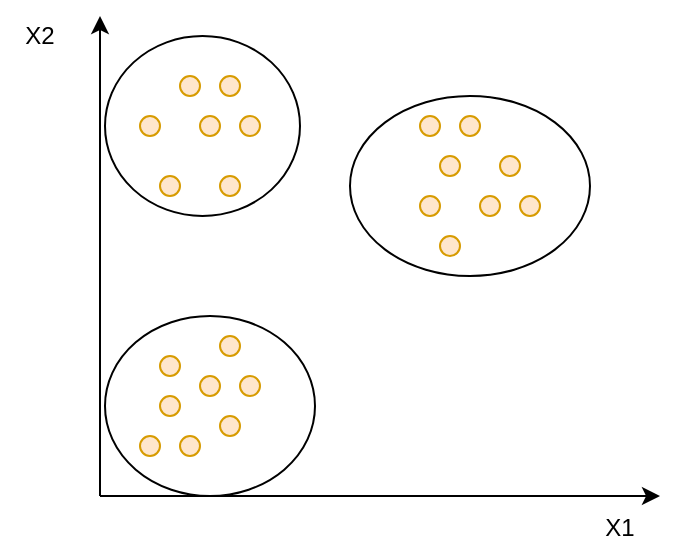 <mxfile version="14.1.7" type="device"><diagram id="3WcWjy47urmsiQIDuZMX" name="Page-1"><mxGraphModel dx="825" dy="462" grid="1" gridSize="10" guides="1" tooltips="1" connect="1" arrows="1" fold="1" page="1" pageScale="1" pageWidth="827" pageHeight="1169" math="0" shadow="0"><root><mxCell id="0"/><mxCell id="1" parent="0"/><mxCell id="7B-s6UZhB0YxpQ5u83Nc-1" value="" style="group" vertex="1" connectable="0" parent="1"><mxGeometry x="70" y="80" width="330" height="266" as="geometry"/></mxCell><mxCell id="7B-s6UZhB0YxpQ5u83Nc-73" value="" style="ellipse;whiteSpace=wrap;html=1;fontStyle=1" vertex="1" parent="7B-s6UZhB0YxpQ5u83Nc-1"><mxGeometry x="52.5" y="10" width="97.5" height="90" as="geometry"/></mxCell><mxCell id="7B-s6UZhB0YxpQ5u83Nc-72" value="" style="ellipse;whiteSpace=wrap;html=1;" vertex="1" parent="7B-s6UZhB0YxpQ5u83Nc-1"><mxGeometry x="52.5" y="150" width="105" height="90" as="geometry"/></mxCell><mxCell id="7B-s6UZhB0YxpQ5u83Nc-42" value="" style="ellipse;whiteSpace=wrap;html=1;" vertex="1" parent="7B-s6UZhB0YxpQ5u83Nc-1"><mxGeometry x="175" y="40" width="120" height="90" as="geometry"/></mxCell><mxCell id="7B-s6UZhB0YxpQ5u83Nc-2" value="X1" style="text;html=1;strokeColor=none;fillColor=none;align=center;verticalAlign=middle;whiteSpace=wrap;rounded=0;" vertex="1" parent="7B-s6UZhB0YxpQ5u83Nc-1"><mxGeometry x="290" y="246" width="40" height="20" as="geometry"/></mxCell><mxCell id="7B-s6UZhB0YxpQ5u83Nc-3" value="X2" style="text;html=1;strokeColor=none;fillColor=none;align=center;verticalAlign=middle;whiteSpace=wrap;rounded=0;" vertex="1" parent="7B-s6UZhB0YxpQ5u83Nc-1"><mxGeometry width="40" height="20" as="geometry"/></mxCell><mxCell id="7B-s6UZhB0YxpQ5u83Nc-4" value="" style="endArrow=classic;html=1;" edge="1" parent="7B-s6UZhB0YxpQ5u83Nc-1"><mxGeometry width="50" height="50" relative="1" as="geometry"><mxPoint x="50" y="240" as="sourcePoint"/><mxPoint x="50" as="targetPoint"/></mxGeometry></mxCell><mxCell id="7B-s6UZhB0YxpQ5u83Nc-5" value="" style="endArrow=classic;html=1;" edge="1" parent="7B-s6UZhB0YxpQ5u83Nc-1"><mxGeometry width="50" height="50" relative="1" as="geometry"><mxPoint x="50" y="240" as="sourcePoint"/><mxPoint x="330" y="240" as="targetPoint"/></mxGeometry></mxCell><mxCell id="7B-s6UZhB0YxpQ5u83Nc-18" value="" style="ellipse;whiteSpace=wrap;html=1;aspect=fixed;fillColor=#ffe6cc;strokeColor=#d79b00;" vertex="1" parent="7B-s6UZhB0YxpQ5u83Nc-1"><mxGeometry x="110" y="30" width="10" height="10" as="geometry"/></mxCell><mxCell id="7B-s6UZhB0YxpQ5u83Nc-19" value="" style="ellipse;whiteSpace=wrap;html=1;aspect=fixed;fillColor=#ffe6cc;strokeColor=#d79b00;" vertex="1" parent="7B-s6UZhB0YxpQ5u83Nc-1"><mxGeometry x="100" y="50" width="10" height="10" as="geometry"/></mxCell><mxCell id="7B-s6UZhB0YxpQ5u83Nc-20" value="" style="ellipse;whiteSpace=wrap;html=1;aspect=fixed;fillColor=#ffe6cc;strokeColor=#d79b00;" vertex="1" parent="7B-s6UZhB0YxpQ5u83Nc-1"><mxGeometry x="90" y="30" width="10" height="10" as="geometry"/></mxCell><mxCell id="7B-s6UZhB0YxpQ5u83Nc-21" value="" style="ellipse;whiteSpace=wrap;html=1;aspect=fixed;fillColor=#ffe6cc;strokeColor=#d79b00;" vertex="1" parent="7B-s6UZhB0YxpQ5u83Nc-1"><mxGeometry x="120" y="50" width="10" height="10" as="geometry"/></mxCell><mxCell id="7B-s6UZhB0YxpQ5u83Nc-22" value="" style="ellipse;whiteSpace=wrap;html=1;aspect=fixed;fillColor=#ffe6cc;strokeColor=#d79b00;" vertex="1" parent="7B-s6UZhB0YxpQ5u83Nc-1"><mxGeometry x="70" y="50" width="10" height="10" as="geometry"/></mxCell><mxCell id="7B-s6UZhB0YxpQ5u83Nc-23" value="" style="ellipse;whiteSpace=wrap;html=1;aspect=fixed;fillColor=#ffe6cc;strokeColor=#d79b00;" vertex="1" parent="7B-s6UZhB0YxpQ5u83Nc-1"><mxGeometry x="80" y="80" width="10" height="10" as="geometry"/></mxCell><mxCell id="7B-s6UZhB0YxpQ5u83Nc-24" value="" style="ellipse;whiteSpace=wrap;html=1;aspect=fixed;fillColor=#ffe6cc;strokeColor=#d79b00;" vertex="1" parent="7B-s6UZhB0YxpQ5u83Nc-1"><mxGeometry x="110" y="80" width="10" height="10" as="geometry"/></mxCell><mxCell id="7B-s6UZhB0YxpQ5u83Nc-25" value="" style="ellipse;whiteSpace=wrap;html=1;aspect=fixed;fillColor=#ffe6cc;strokeColor=#d79b00;" vertex="1" parent="7B-s6UZhB0YxpQ5u83Nc-1"><mxGeometry x="80" y="170" width="10" height="10" as="geometry"/></mxCell><mxCell id="7B-s6UZhB0YxpQ5u83Nc-26" value="" style="ellipse;whiteSpace=wrap;html=1;aspect=fixed;fillColor=#ffe6cc;strokeColor=#d79b00;" vertex="1" parent="7B-s6UZhB0YxpQ5u83Nc-1"><mxGeometry x="70" y="210" width="10" height="10" as="geometry"/></mxCell><mxCell id="7B-s6UZhB0YxpQ5u83Nc-27" value="" style="ellipse;whiteSpace=wrap;html=1;aspect=fixed;fillColor=#ffe6cc;strokeColor=#d79b00;" vertex="1" parent="7B-s6UZhB0YxpQ5u83Nc-1"><mxGeometry x="80" y="190" width="10" height="10" as="geometry"/></mxCell><mxCell id="7B-s6UZhB0YxpQ5u83Nc-28" value="" style="ellipse;whiteSpace=wrap;html=1;aspect=fixed;fillColor=#ffe6cc;strokeColor=#d79b00;" vertex="1" parent="7B-s6UZhB0YxpQ5u83Nc-1"><mxGeometry x="100" y="180" width="10" height="10" as="geometry"/></mxCell><mxCell id="7B-s6UZhB0YxpQ5u83Nc-29" value="" style="ellipse;whiteSpace=wrap;html=1;aspect=fixed;fillColor=#ffe6cc;strokeColor=#d79b00;" vertex="1" parent="7B-s6UZhB0YxpQ5u83Nc-1"><mxGeometry x="90" y="210" width="10" height="10" as="geometry"/></mxCell><mxCell id="7B-s6UZhB0YxpQ5u83Nc-31" value="" style="ellipse;whiteSpace=wrap;html=1;aspect=fixed;fillColor=#ffe6cc;strokeColor=#d79b00;" vertex="1" parent="7B-s6UZhB0YxpQ5u83Nc-1"><mxGeometry x="210" y="50" width="10" height="10" as="geometry"/></mxCell><mxCell id="7B-s6UZhB0YxpQ5u83Nc-32" value="" style="ellipse;whiteSpace=wrap;html=1;aspect=fixed;fillColor=#ffe6cc;strokeColor=#d79b00;" vertex="1" parent="7B-s6UZhB0YxpQ5u83Nc-1"><mxGeometry x="230" y="50" width="10" height="10" as="geometry"/></mxCell><mxCell id="7B-s6UZhB0YxpQ5u83Nc-33" value="" style="ellipse;whiteSpace=wrap;html=1;aspect=fixed;fillColor=#ffe6cc;strokeColor=#d79b00;" vertex="1" parent="7B-s6UZhB0YxpQ5u83Nc-1"><mxGeometry x="220" y="70" width="10" height="10" as="geometry"/></mxCell><mxCell id="7B-s6UZhB0YxpQ5u83Nc-34" value="" style="ellipse;whiteSpace=wrap;html=1;aspect=fixed;fillColor=#ffe6cc;strokeColor=#d79b00;" vertex="1" parent="7B-s6UZhB0YxpQ5u83Nc-1"><mxGeometry x="210" y="90" width="10" height="10" as="geometry"/></mxCell><mxCell id="7B-s6UZhB0YxpQ5u83Nc-35" value="" style="ellipse;whiteSpace=wrap;html=1;aspect=fixed;fillColor=#ffe6cc;strokeColor=#d79b00;" vertex="1" parent="7B-s6UZhB0YxpQ5u83Nc-1"><mxGeometry x="250" y="70" width="10" height="10" as="geometry"/></mxCell><mxCell id="7B-s6UZhB0YxpQ5u83Nc-36" value="" style="ellipse;whiteSpace=wrap;html=1;aspect=fixed;fillColor=#ffe6cc;strokeColor=#d79b00;" vertex="1" parent="7B-s6UZhB0YxpQ5u83Nc-1"><mxGeometry x="240" y="90" width="10" height="10" as="geometry"/></mxCell><mxCell id="7B-s6UZhB0YxpQ5u83Nc-37" value="" style="ellipse;whiteSpace=wrap;html=1;aspect=fixed;fillColor=#ffe6cc;strokeColor=#d79b00;" vertex="1" parent="7B-s6UZhB0YxpQ5u83Nc-1"><mxGeometry x="110" y="200" width="10" height="10" as="geometry"/></mxCell><mxCell id="7B-s6UZhB0YxpQ5u83Nc-38" value="" style="ellipse;whiteSpace=wrap;html=1;aspect=fixed;fillColor=#ffe6cc;strokeColor=#d79b00;" vertex="1" parent="7B-s6UZhB0YxpQ5u83Nc-1"><mxGeometry x="110" y="160" width="10" height="10" as="geometry"/></mxCell><mxCell id="7B-s6UZhB0YxpQ5u83Nc-39" value="" style="ellipse;whiteSpace=wrap;html=1;aspect=fixed;fillColor=#ffe6cc;strokeColor=#d79b00;" vertex="1" parent="7B-s6UZhB0YxpQ5u83Nc-1"><mxGeometry x="120" y="180" width="10" height="10" as="geometry"/></mxCell><mxCell id="7B-s6UZhB0YxpQ5u83Nc-40" value="" style="ellipse;whiteSpace=wrap;html=1;aspect=fixed;fillColor=#ffe6cc;strokeColor=#d79b00;" vertex="1" parent="7B-s6UZhB0YxpQ5u83Nc-1"><mxGeometry x="220" y="110" width="10" height="10" as="geometry"/></mxCell><mxCell id="7B-s6UZhB0YxpQ5u83Nc-41" value="" style="ellipse;whiteSpace=wrap;html=1;aspect=fixed;fillColor=#ffe6cc;strokeColor=#d79b00;" vertex="1" parent="7B-s6UZhB0YxpQ5u83Nc-1"><mxGeometry x="260" y="90" width="10" height="10" as="geometry"/></mxCell></root></mxGraphModel></diagram></mxfile>